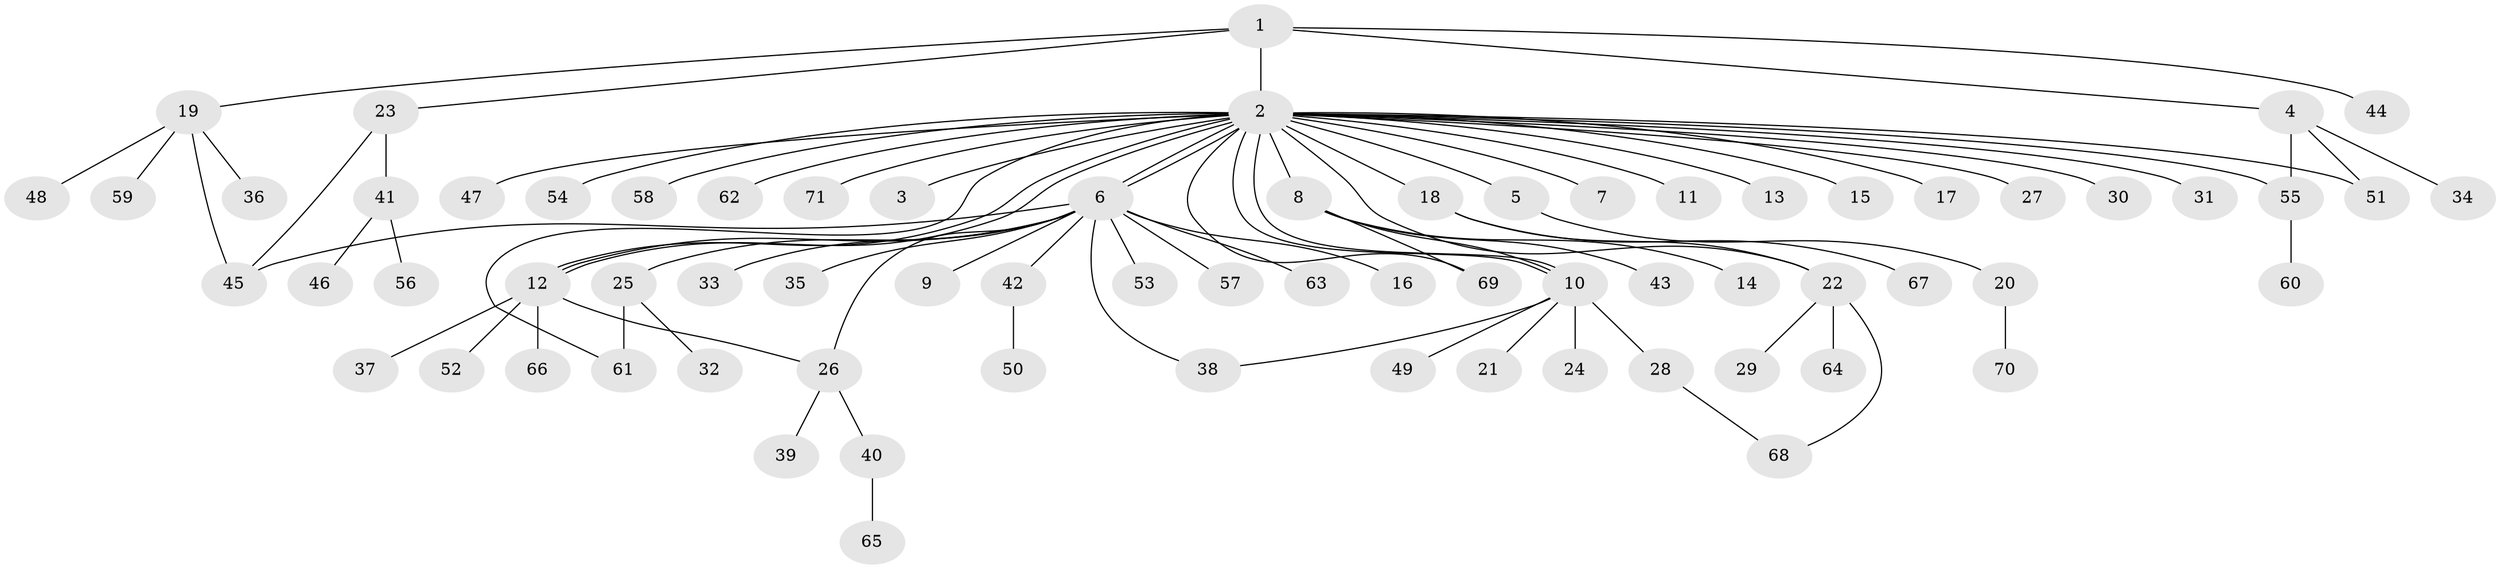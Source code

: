 // coarse degree distribution, {1: 0.8571428571428571, 4: 0.03571428571428571, 2: 0.03571428571428571, 12: 0.03571428571428571, 14: 0.03571428571428571}
// Generated by graph-tools (version 1.1) at 2025/51/03/04/25 21:51:47]
// undirected, 71 vertices, 85 edges
graph export_dot {
graph [start="1"]
  node [color=gray90,style=filled];
  1;
  2;
  3;
  4;
  5;
  6;
  7;
  8;
  9;
  10;
  11;
  12;
  13;
  14;
  15;
  16;
  17;
  18;
  19;
  20;
  21;
  22;
  23;
  24;
  25;
  26;
  27;
  28;
  29;
  30;
  31;
  32;
  33;
  34;
  35;
  36;
  37;
  38;
  39;
  40;
  41;
  42;
  43;
  44;
  45;
  46;
  47;
  48;
  49;
  50;
  51;
  52;
  53;
  54;
  55;
  56;
  57;
  58;
  59;
  60;
  61;
  62;
  63;
  64;
  65;
  66;
  67;
  68;
  69;
  70;
  71;
  1 -- 2;
  1 -- 4;
  1 -- 19;
  1 -- 23;
  1 -- 44;
  2 -- 3;
  2 -- 5;
  2 -- 6;
  2 -- 6;
  2 -- 7;
  2 -- 8;
  2 -- 10;
  2 -- 10;
  2 -- 11;
  2 -- 12;
  2 -- 12;
  2 -- 13;
  2 -- 15;
  2 -- 17;
  2 -- 18;
  2 -- 22;
  2 -- 27;
  2 -- 30;
  2 -- 31;
  2 -- 47;
  2 -- 51;
  2 -- 54;
  2 -- 55;
  2 -- 58;
  2 -- 61;
  2 -- 62;
  2 -- 69;
  2 -- 71;
  4 -- 34;
  4 -- 51;
  4 -- 55;
  5 -- 20;
  6 -- 9;
  6 -- 12;
  6 -- 16;
  6 -- 25;
  6 -- 26;
  6 -- 33;
  6 -- 35;
  6 -- 38;
  6 -- 42;
  6 -- 45;
  6 -- 53;
  6 -- 57;
  6 -- 63;
  8 -- 10;
  8 -- 14;
  8 -- 43;
  8 -- 69;
  10 -- 21;
  10 -- 24;
  10 -- 28;
  10 -- 38;
  10 -- 49;
  12 -- 26;
  12 -- 37;
  12 -- 52;
  12 -- 66;
  18 -- 22;
  18 -- 67;
  19 -- 36;
  19 -- 45;
  19 -- 48;
  19 -- 59;
  20 -- 70;
  22 -- 29;
  22 -- 64;
  22 -- 68;
  23 -- 41;
  23 -- 45;
  25 -- 32;
  25 -- 61;
  26 -- 39;
  26 -- 40;
  28 -- 68;
  40 -- 65;
  41 -- 46;
  41 -- 56;
  42 -- 50;
  55 -- 60;
}
